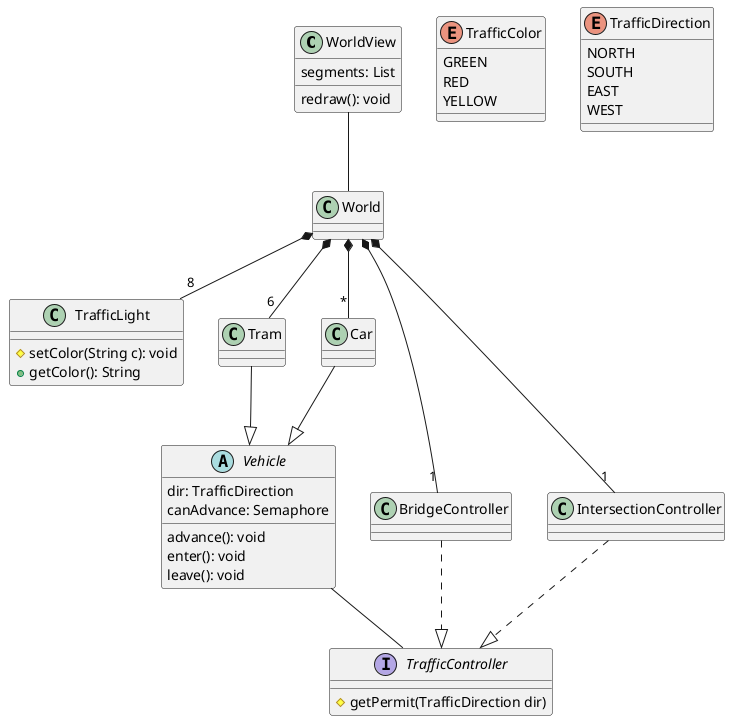 @startuml tramway

class WorldView {
  segments: List
  
  redraw(): void
}
WorldView -- World

class World {}
World *-- "8" TrafficLight
World *-- "6" Tram
World *-- "*" Car
World *-- "1" BridgeController
World *-- "1" IntersectionController

abstract class Vehicle {
  dir: TrafficDirection
  canAdvance: Semaphore

  advance(): void
  enter(): void
  leave(): void
}
class Tram {}
class Car {}
Tram --|> Vehicle
Car --|> Vehicle
Vehicle -- TrafficController

interface TrafficController {
  # getPermit(TrafficDirection dir)
}

class BridgeController {}
BridgeController ..|> TrafficController

class IntersectionController {}
IntersectionController ..|> TrafficController

class TrafficLight {
  # setColor(String c): void
  + getColor(): String
}

enum TrafficColor {
  GREEN
  RED
  YELLOW
}

enum TrafficDirection {
  NORTH
  SOUTH
  EAST
  WEST
}

@enduml
